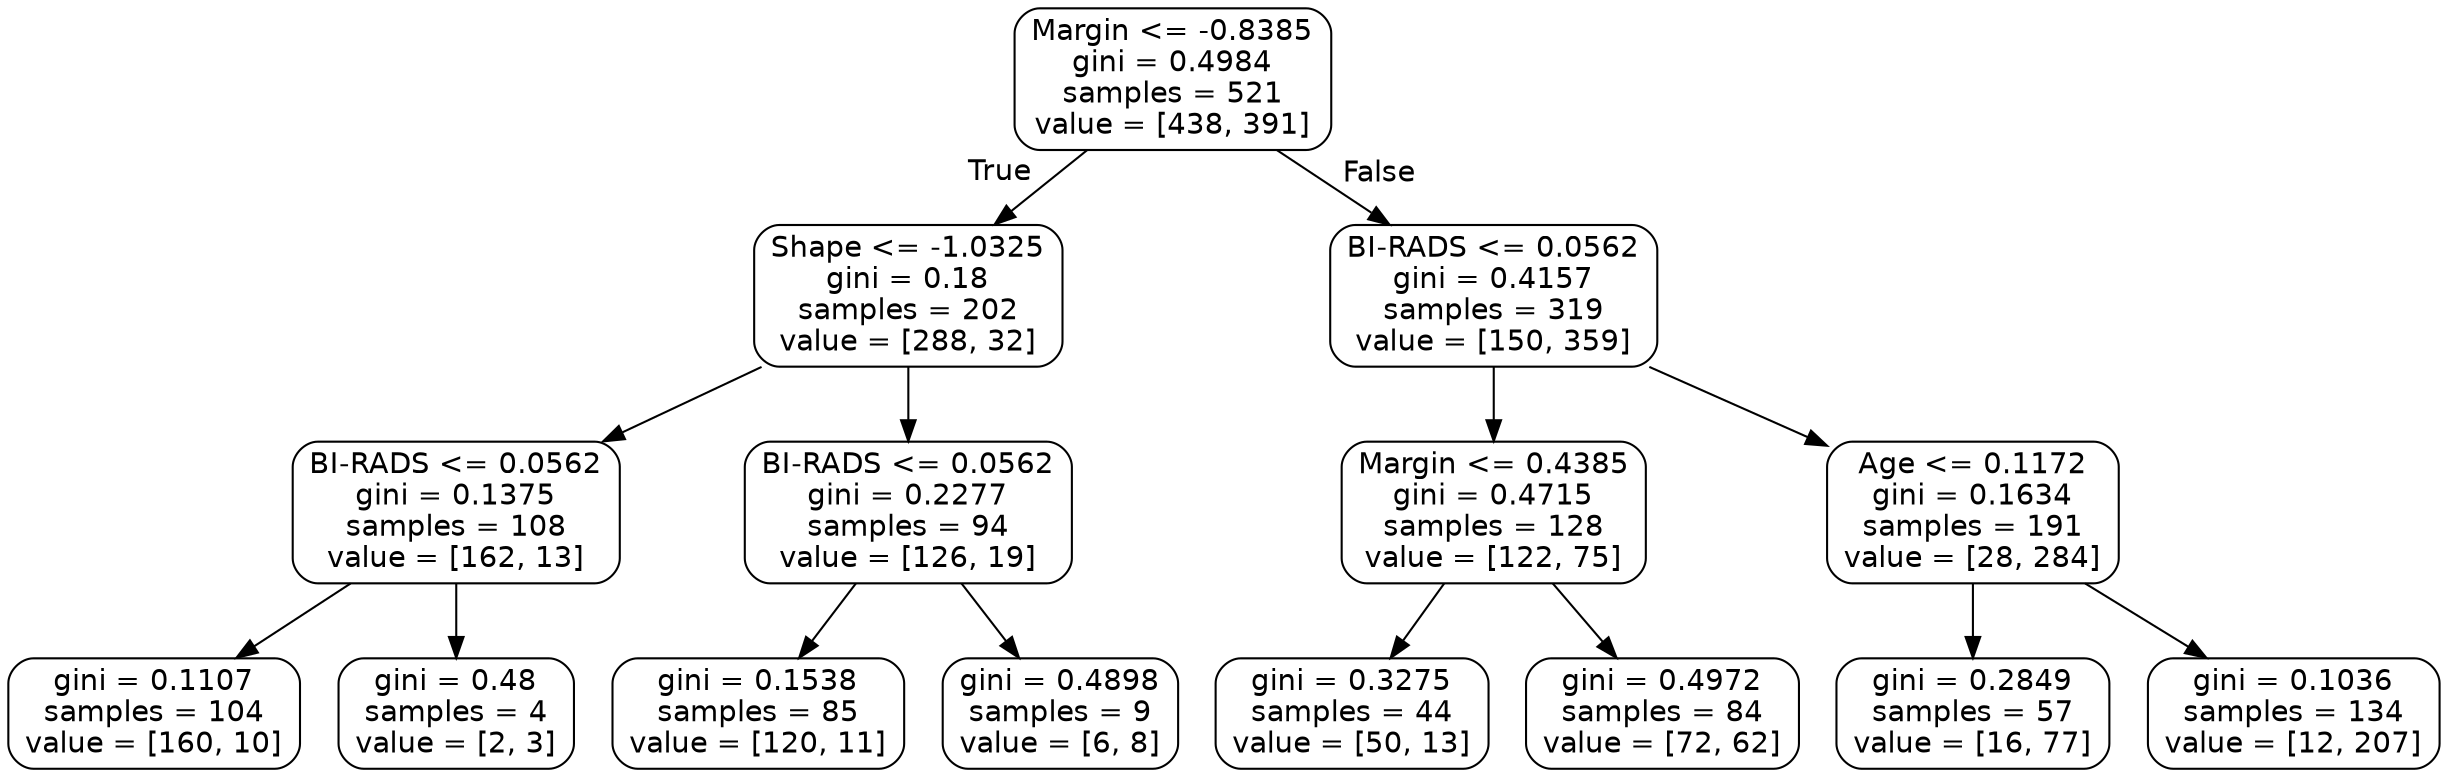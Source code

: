 digraph Tree {
node [shape=box, style="rounded", color="black", fontname=helvetica] ;
edge [fontname=helvetica] ;
0 [label="Margin <= -0.8385\ngini = 0.4984\nsamples = 521\nvalue = [438, 391]"] ;
1 [label="Shape <= -1.0325\ngini = 0.18\nsamples = 202\nvalue = [288, 32]"] ;
0 -> 1 [labeldistance=2.5, labelangle=45, headlabel="True"] ;
2 [label="BI-RADS <= 0.0562\ngini = 0.1375\nsamples = 108\nvalue = [162, 13]"] ;
1 -> 2 ;
3 [label="gini = 0.1107\nsamples = 104\nvalue = [160, 10]"] ;
2 -> 3 ;
4 [label="gini = 0.48\nsamples = 4\nvalue = [2, 3]"] ;
2 -> 4 ;
5 [label="BI-RADS <= 0.0562\ngini = 0.2277\nsamples = 94\nvalue = [126, 19]"] ;
1 -> 5 ;
6 [label="gini = 0.1538\nsamples = 85\nvalue = [120, 11]"] ;
5 -> 6 ;
7 [label="gini = 0.4898\nsamples = 9\nvalue = [6, 8]"] ;
5 -> 7 ;
8 [label="BI-RADS <= 0.0562\ngini = 0.4157\nsamples = 319\nvalue = [150, 359]"] ;
0 -> 8 [labeldistance=2.5, labelangle=-45, headlabel="False"] ;
9 [label="Margin <= 0.4385\ngini = 0.4715\nsamples = 128\nvalue = [122, 75]"] ;
8 -> 9 ;
10 [label="gini = 0.3275\nsamples = 44\nvalue = [50, 13]"] ;
9 -> 10 ;
11 [label="gini = 0.4972\nsamples = 84\nvalue = [72, 62]"] ;
9 -> 11 ;
12 [label="Age <= 0.1172\ngini = 0.1634\nsamples = 191\nvalue = [28, 284]"] ;
8 -> 12 ;
13 [label="gini = 0.2849\nsamples = 57\nvalue = [16, 77]"] ;
12 -> 13 ;
14 [label="gini = 0.1036\nsamples = 134\nvalue = [12, 207]"] ;
12 -> 14 ;
}